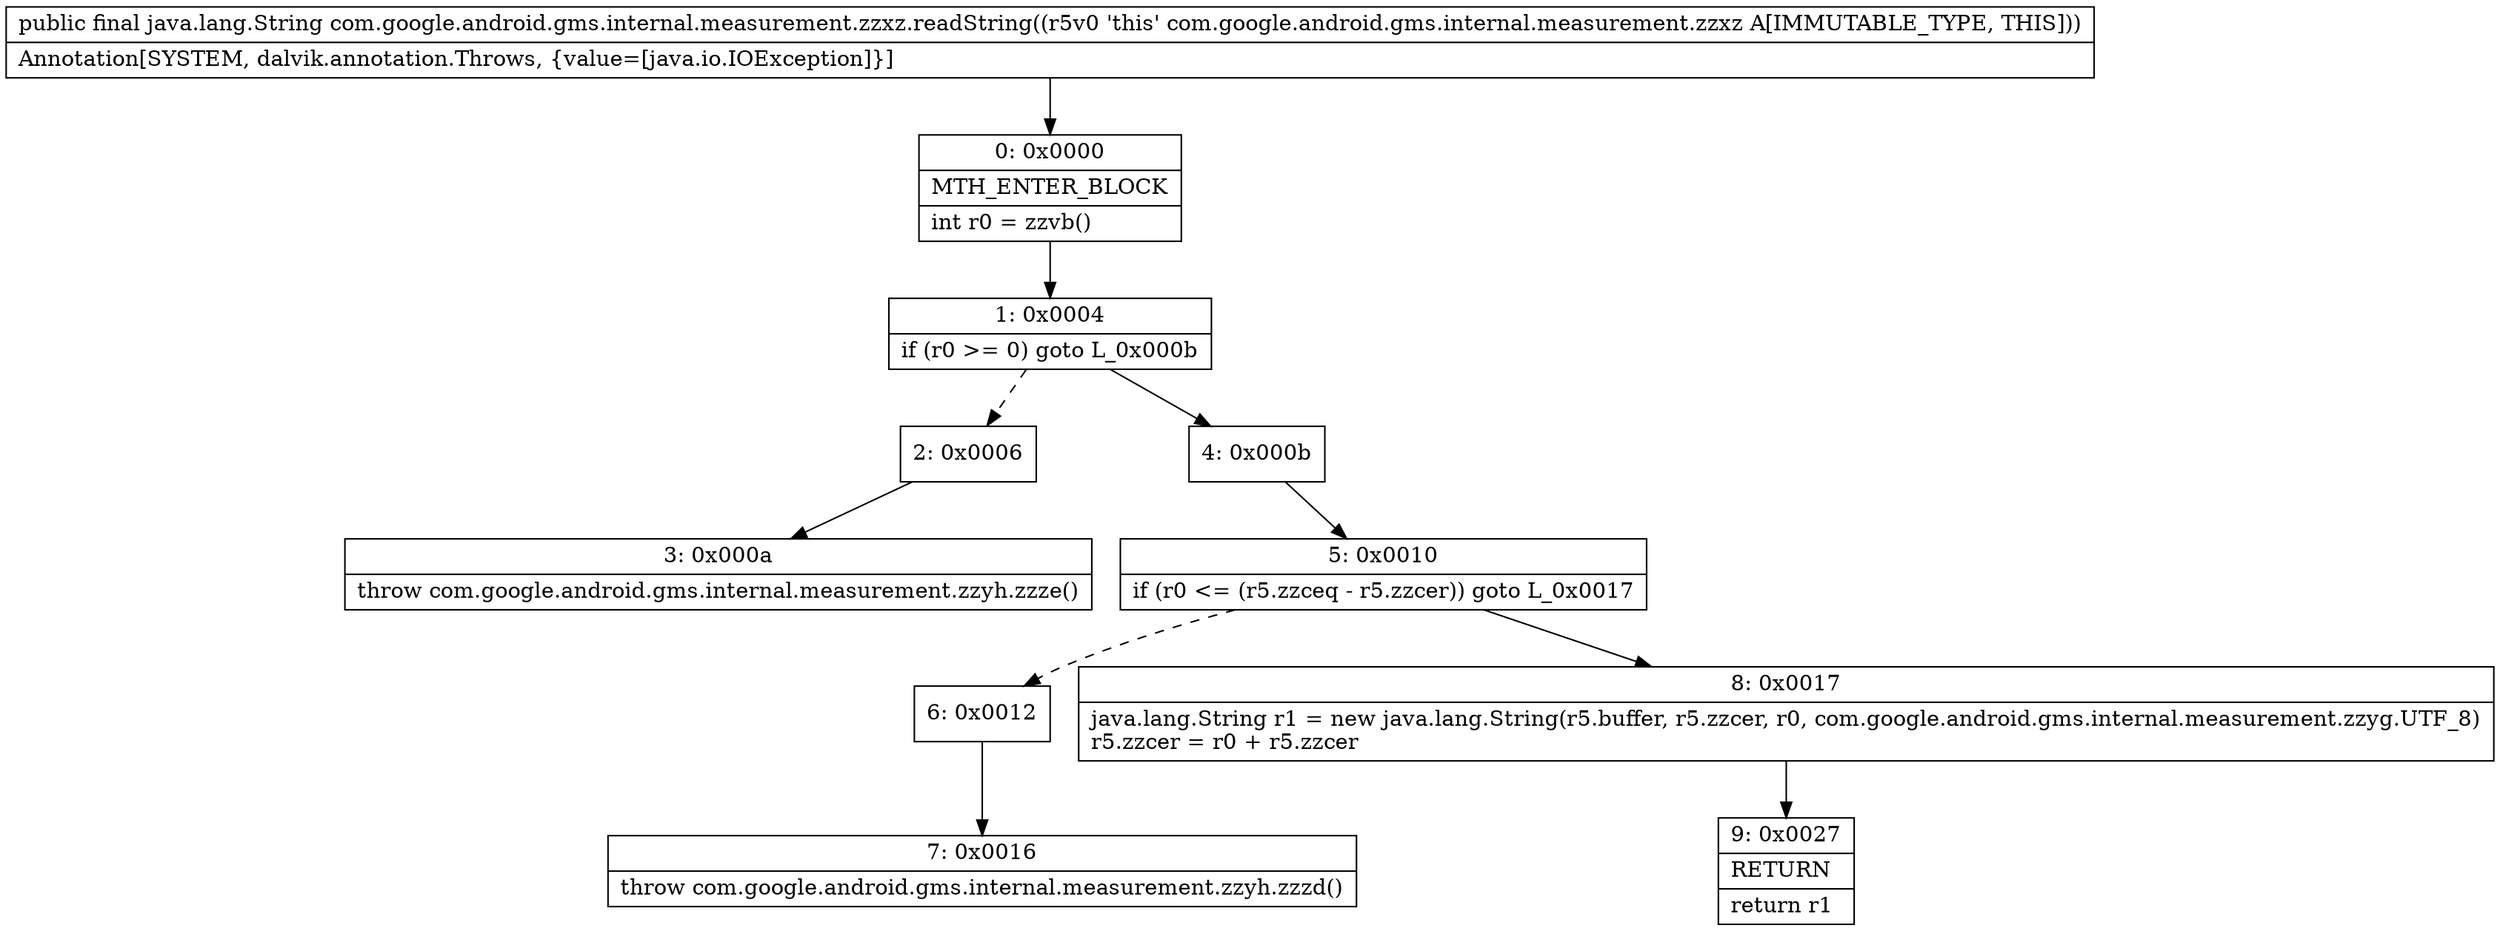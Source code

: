 digraph "CFG forcom.google.android.gms.internal.measurement.zzxz.readString()Ljava\/lang\/String;" {
Node_0 [shape=record,label="{0\:\ 0x0000|MTH_ENTER_BLOCK\l|int r0 = zzvb()\l}"];
Node_1 [shape=record,label="{1\:\ 0x0004|if (r0 \>= 0) goto L_0x000b\l}"];
Node_2 [shape=record,label="{2\:\ 0x0006}"];
Node_3 [shape=record,label="{3\:\ 0x000a|throw com.google.android.gms.internal.measurement.zzyh.zzze()\l}"];
Node_4 [shape=record,label="{4\:\ 0x000b}"];
Node_5 [shape=record,label="{5\:\ 0x0010|if (r0 \<= (r5.zzceq \- r5.zzcer)) goto L_0x0017\l}"];
Node_6 [shape=record,label="{6\:\ 0x0012}"];
Node_7 [shape=record,label="{7\:\ 0x0016|throw com.google.android.gms.internal.measurement.zzyh.zzzd()\l}"];
Node_8 [shape=record,label="{8\:\ 0x0017|java.lang.String r1 = new java.lang.String(r5.buffer, r5.zzcer, r0, com.google.android.gms.internal.measurement.zzyg.UTF_8)\lr5.zzcer = r0 + r5.zzcer\l}"];
Node_9 [shape=record,label="{9\:\ 0x0027|RETURN\l|return r1\l}"];
MethodNode[shape=record,label="{public final java.lang.String com.google.android.gms.internal.measurement.zzxz.readString((r5v0 'this' com.google.android.gms.internal.measurement.zzxz A[IMMUTABLE_TYPE, THIS]))  | Annotation[SYSTEM, dalvik.annotation.Throws, \{value=[java.io.IOException]\}]\l}"];
MethodNode -> Node_0;
Node_0 -> Node_1;
Node_1 -> Node_2[style=dashed];
Node_1 -> Node_4;
Node_2 -> Node_3;
Node_4 -> Node_5;
Node_5 -> Node_6[style=dashed];
Node_5 -> Node_8;
Node_6 -> Node_7;
Node_8 -> Node_9;
}

